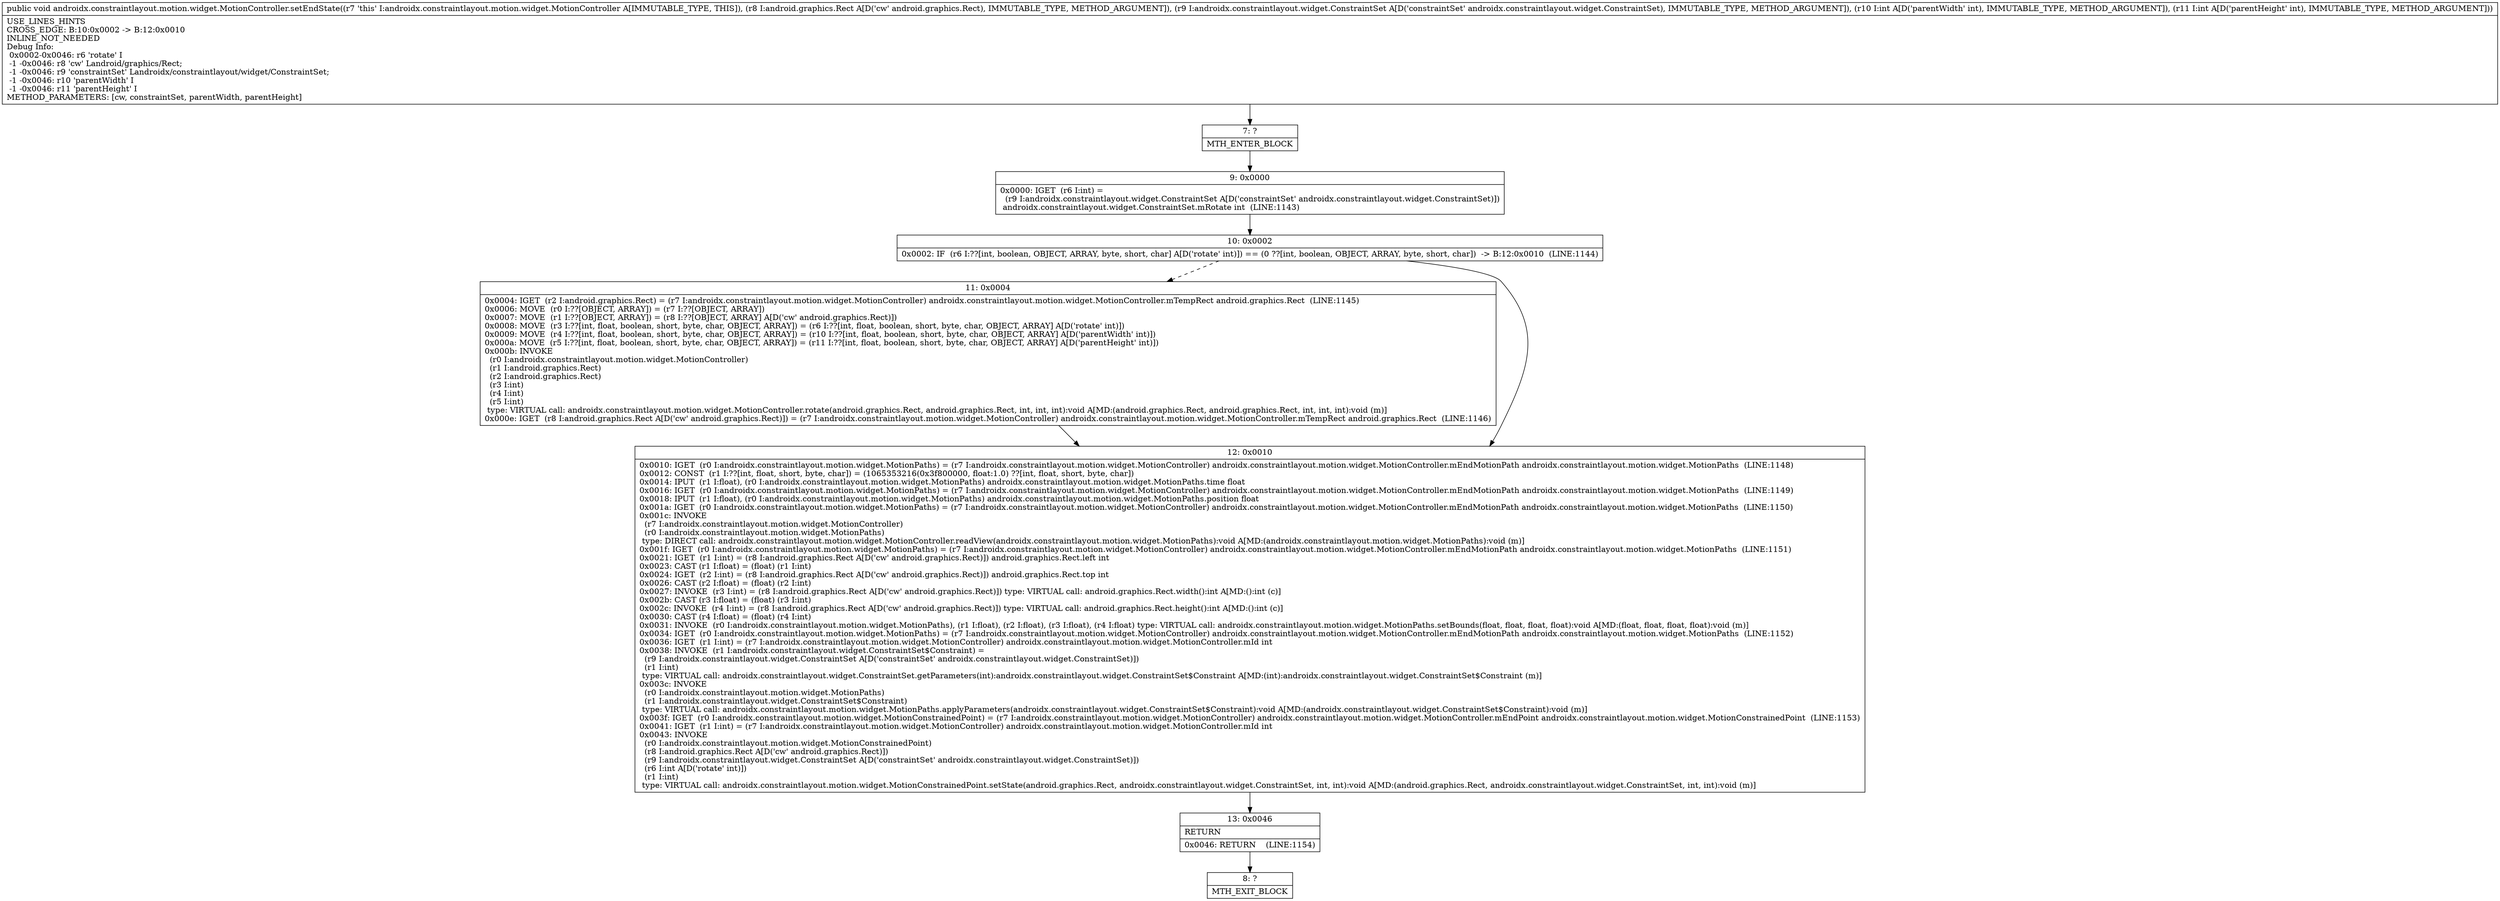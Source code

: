 digraph "CFG forandroidx.constraintlayout.motion.widget.MotionController.setEndState(Landroid\/graphics\/Rect;Landroidx\/constraintlayout\/widget\/ConstraintSet;II)V" {
Node_7 [shape=record,label="{7\:\ ?|MTH_ENTER_BLOCK\l}"];
Node_9 [shape=record,label="{9\:\ 0x0000|0x0000: IGET  (r6 I:int) = \l  (r9 I:androidx.constraintlayout.widget.ConstraintSet A[D('constraintSet' androidx.constraintlayout.widget.ConstraintSet)])\l androidx.constraintlayout.widget.ConstraintSet.mRotate int  (LINE:1143)\l}"];
Node_10 [shape=record,label="{10\:\ 0x0002|0x0002: IF  (r6 I:??[int, boolean, OBJECT, ARRAY, byte, short, char] A[D('rotate' int)]) == (0 ??[int, boolean, OBJECT, ARRAY, byte, short, char])  \-\> B:12:0x0010  (LINE:1144)\l}"];
Node_11 [shape=record,label="{11\:\ 0x0004|0x0004: IGET  (r2 I:android.graphics.Rect) = (r7 I:androidx.constraintlayout.motion.widget.MotionController) androidx.constraintlayout.motion.widget.MotionController.mTempRect android.graphics.Rect  (LINE:1145)\l0x0006: MOVE  (r0 I:??[OBJECT, ARRAY]) = (r7 I:??[OBJECT, ARRAY]) \l0x0007: MOVE  (r1 I:??[OBJECT, ARRAY]) = (r8 I:??[OBJECT, ARRAY] A[D('cw' android.graphics.Rect)]) \l0x0008: MOVE  (r3 I:??[int, float, boolean, short, byte, char, OBJECT, ARRAY]) = (r6 I:??[int, float, boolean, short, byte, char, OBJECT, ARRAY] A[D('rotate' int)]) \l0x0009: MOVE  (r4 I:??[int, float, boolean, short, byte, char, OBJECT, ARRAY]) = (r10 I:??[int, float, boolean, short, byte, char, OBJECT, ARRAY] A[D('parentWidth' int)]) \l0x000a: MOVE  (r5 I:??[int, float, boolean, short, byte, char, OBJECT, ARRAY]) = (r11 I:??[int, float, boolean, short, byte, char, OBJECT, ARRAY] A[D('parentHeight' int)]) \l0x000b: INVOKE  \l  (r0 I:androidx.constraintlayout.motion.widget.MotionController)\l  (r1 I:android.graphics.Rect)\l  (r2 I:android.graphics.Rect)\l  (r3 I:int)\l  (r4 I:int)\l  (r5 I:int)\l type: VIRTUAL call: androidx.constraintlayout.motion.widget.MotionController.rotate(android.graphics.Rect, android.graphics.Rect, int, int, int):void A[MD:(android.graphics.Rect, android.graphics.Rect, int, int, int):void (m)]\l0x000e: IGET  (r8 I:android.graphics.Rect A[D('cw' android.graphics.Rect)]) = (r7 I:androidx.constraintlayout.motion.widget.MotionController) androidx.constraintlayout.motion.widget.MotionController.mTempRect android.graphics.Rect  (LINE:1146)\l}"];
Node_12 [shape=record,label="{12\:\ 0x0010|0x0010: IGET  (r0 I:androidx.constraintlayout.motion.widget.MotionPaths) = (r7 I:androidx.constraintlayout.motion.widget.MotionController) androidx.constraintlayout.motion.widget.MotionController.mEndMotionPath androidx.constraintlayout.motion.widget.MotionPaths  (LINE:1148)\l0x0012: CONST  (r1 I:??[int, float, short, byte, char]) = (1065353216(0x3f800000, float:1.0) ??[int, float, short, byte, char]) \l0x0014: IPUT  (r1 I:float), (r0 I:androidx.constraintlayout.motion.widget.MotionPaths) androidx.constraintlayout.motion.widget.MotionPaths.time float \l0x0016: IGET  (r0 I:androidx.constraintlayout.motion.widget.MotionPaths) = (r7 I:androidx.constraintlayout.motion.widget.MotionController) androidx.constraintlayout.motion.widget.MotionController.mEndMotionPath androidx.constraintlayout.motion.widget.MotionPaths  (LINE:1149)\l0x0018: IPUT  (r1 I:float), (r0 I:androidx.constraintlayout.motion.widget.MotionPaths) androidx.constraintlayout.motion.widget.MotionPaths.position float \l0x001a: IGET  (r0 I:androidx.constraintlayout.motion.widget.MotionPaths) = (r7 I:androidx.constraintlayout.motion.widget.MotionController) androidx.constraintlayout.motion.widget.MotionController.mEndMotionPath androidx.constraintlayout.motion.widget.MotionPaths  (LINE:1150)\l0x001c: INVOKE  \l  (r7 I:androidx.constraintlayout.motion.widget.MotionController)\l  (r0 I:androidx.constraintlayout.motion.widget.MotionPaths)\l type: DIRECT call: androidx.constraintlayout.motion.widget.MotionController.readView(androidx.constraintlayout.motion.widget.MotionPaths):void A[MD:(androidx.constraintlayout.motion.widget.MotionPaths):void (m)]\l0x001f: IGET  (r0 I:androidx.constraintlayout.motion.widget.MotionPaths) = (r7 I:androidx.constraintlayout.motion.widget.MotionController) androidx.constraintlayout.motion.widget.MotionController.mEndMotionPath androidx.constraintlayout.motion.widget.MotionPaths  (LINE:1151)\l0x0021: IGET  (r1 I:int) = (r8 I:android.graphics.Rect A[D('cw' android.graphics.Rect)]) android.graphics.Rect.left int \l0x0023: CAST (r1 I:float) = (float) (r1 I:int) \l0x0024: IGET  (r2 I:int) = (r8 I:android.graphics.Rect A[D('cw' android.graphics.Rect)]) android.graphics.Rect.top int \l0x0026: CAST (r2 I:float) = (float) (r2 I:int) \l0x0027: INVOKE  (r3 I:int) = (r8 I:android.graphics.Rect A[D('cw' android.graphics.Rect)]) type: VIRTUAL call: android.graphics.Rect.width():int A[MD:():int (c)]\l0x002b: CAST (r3 I:float) = (float) (r3 I:int) \l0x002c: INVOKE  (r4 I:int) = (r8 I:android.graphics.Rect A[D('cw' android.graphics.Rect)]) type: VIRTUAL call: android.graphics.Rect.height():int A[MD:():int (c)]\l0x0030: CAST (r4 I:float) = (float) (r4 I:int) \l0x0031: INVOKE  (r0 I:androidx.constraintlayout.motion.widget.MotionPaths), (r1 I:float), (r2 I:float), (r3 I:float), (r4 I:float) type: VIRTUAL call: androidx.constraintlayout.motion.widget.MotionPaths.setBounds(float, float, float, float):void A[MD:(float, float, float, float):void (m)]\l0x0034: IGET  (r0 I:androidx.constraintlayout.motion.widget.MotionPaths) = (r7 I:androidx.constraintlayout.motion.widget.MotionController) androidx.constraintlayout.motion.widget.MotionController.mEndMotionPath androidx.constraintlayout.motion.widget.MotionPaths  (LINE:1152)\l0x0036: IGET  (r1 I:int) = (r7 I:androidx.constraintlayout.motion.widget.MotionController) androidx.constraintlayout.motion.widget.MotionController.mId int \l0x0038: INVOKE  (r1 I:androidx.constraintlayout.widget.ConstraintSet$Constraint) = \l  (r9 I:androidx.constraintlayout.widget.ConstraintSet A[D('constraintSet' androidx.constraintlayout.widget.ConstraintSet)])\l  (r1 I:int)\l type: VIRTUAL call: androidx.constraintlayout.widget.ConstraintSet.getParameters(int):androidx.constraintlayout.widget.ConstraintSet$Constraint A[MD:(int):androidx.constraintlayout.widget.ConstraintSet$Constraint (m)]\l0x003c: INVOKE  \l  (r0 I:androidx.constraintlayout.motion.widget.MotionPaths)\l  (r1 I:androidx.constraintlayout.widget.ConstraintSet$Constraint)\l type: VIRTUAL call: androidx.constraintlayout.motion.widget.MotionPaths.applyParameters(androidx.constraintlayout.widget.ConstraintSet$Constraint):void A[MD:(androidx.constraintlayout.widget.ConstraintSet$Constraint):void (m)]\l0x003f: IGET  (r0 I:androidx.constraintlayout.motion.widget.MotionConstrainedPoint) = (r7 I:androidx.constraintlayout.motion.widget.MotionController) androidx.constraintlayout.motion.widget.MotionController.mEndPoint androidx.constraintlayout.motion.widget.MotionConstrainedPoint  (LINE:1153)\l0x0041: IGET  (r1 I:int) = (r7 I:androidx.constraintlayout.motion.widget.MotionController) androidx.constraintlayout.motion.widget.MotionController.mId int \l0x0043: INVOKE  \l  (r0 I:androidx.constraintlayout.motion.widget.MotionConstrainedPoint)\l  (r8 I:android.graphics.Rect A[D('cw' android.graphics.Rect)])\l  (r9 I:androidx.constraintlayout.widget.ConstraintSet A[D('constraintSet' androidx.constraintlayout.widget.ConstraintSet)])\l  (r6 I:int A[D('rotate' int)])\l  (r1 I:int)\l type: VIRTUAL call: androidx.constraintlayout.motion.widget.MotionConstrainedPoint.setState(android.graphics.Rect, androidx.constraintlayout.widget.ConstraintSet, int, int):void A[MD:(android.graphics.Rect, androidx.constraintlayout.widget.ConstraintSet, int, int):void (m)]\l}"];
Node_13 [shape=record,label="{13\:\ 0x0046|RETURN\l|0x0046: RETURN    (LINE:1154)\l}"];
Node_8 [shape=record,label="{8\:\ ?|MTH_EXIT_BLOCK\l}"];
MethodNode[shape=record,label="{public void androidx.constraintlayout.motion.widget.MotionController.setEndState((r7 'this' I:androidx.constraintlayout.motion.widget.MotionController A[IMMUTABLE_TYPE, THIS]), (r8 I:android.graphics.Rect A[D('cw' android.graphics.Rect), IMMUTABLE_TYPE, METHOD_ARGUMENT]), (r9 I:androidx.constraintlayout.widget.ConstraintSet A[D('constraintSet' androidx.constraintlayout.widget.ConstraintSet), IMMUTABLE_TYPE, METHOD_ARGUMENT]), (r10 I:int A[D('parentWidth' int), IMMUTABLE_TYPE, METHOD_ARGUMENT]), (r11 I:int A[D('parentHeight' int), IMMUTABLE_TYPE, METHOD_ARGUMENT]))  | USE_LINES_HINTS\lCROSS_EDGE: B:10:0x0002 \-\> B:12:0x0010\lINLINE_NOT_NEEDED\lDebug Info:\l  0x0002\-0x0046: r6 'rotate' I\l  \-1 \-0x0046: r8 'cw' Landroid\/graphics\/Rect;\l  \-1 \-0x0046: r9 'constraintSet' Landroidx\/constraintlayout\/widget\/ConstraintSet;\l  \-1 \-0x0046: r10 'parentWidth' I\l  \-1 \-0x0046: r11 'parentHeight' I\lMETHOD_PARAMETERS: [cw, constraintSet, parentWidth, parentHeight]\l}"];
MethodNode -> Node_7;Node_7 -> Node_9;
Node_9 -> Node_10;
Node_10 -> Node_11[style=dashed];
Node_10 -> Node_12;
Node_11 -> Node_12;
Node_12 -> Node_13;
Node_13 -> Node_8;
}

